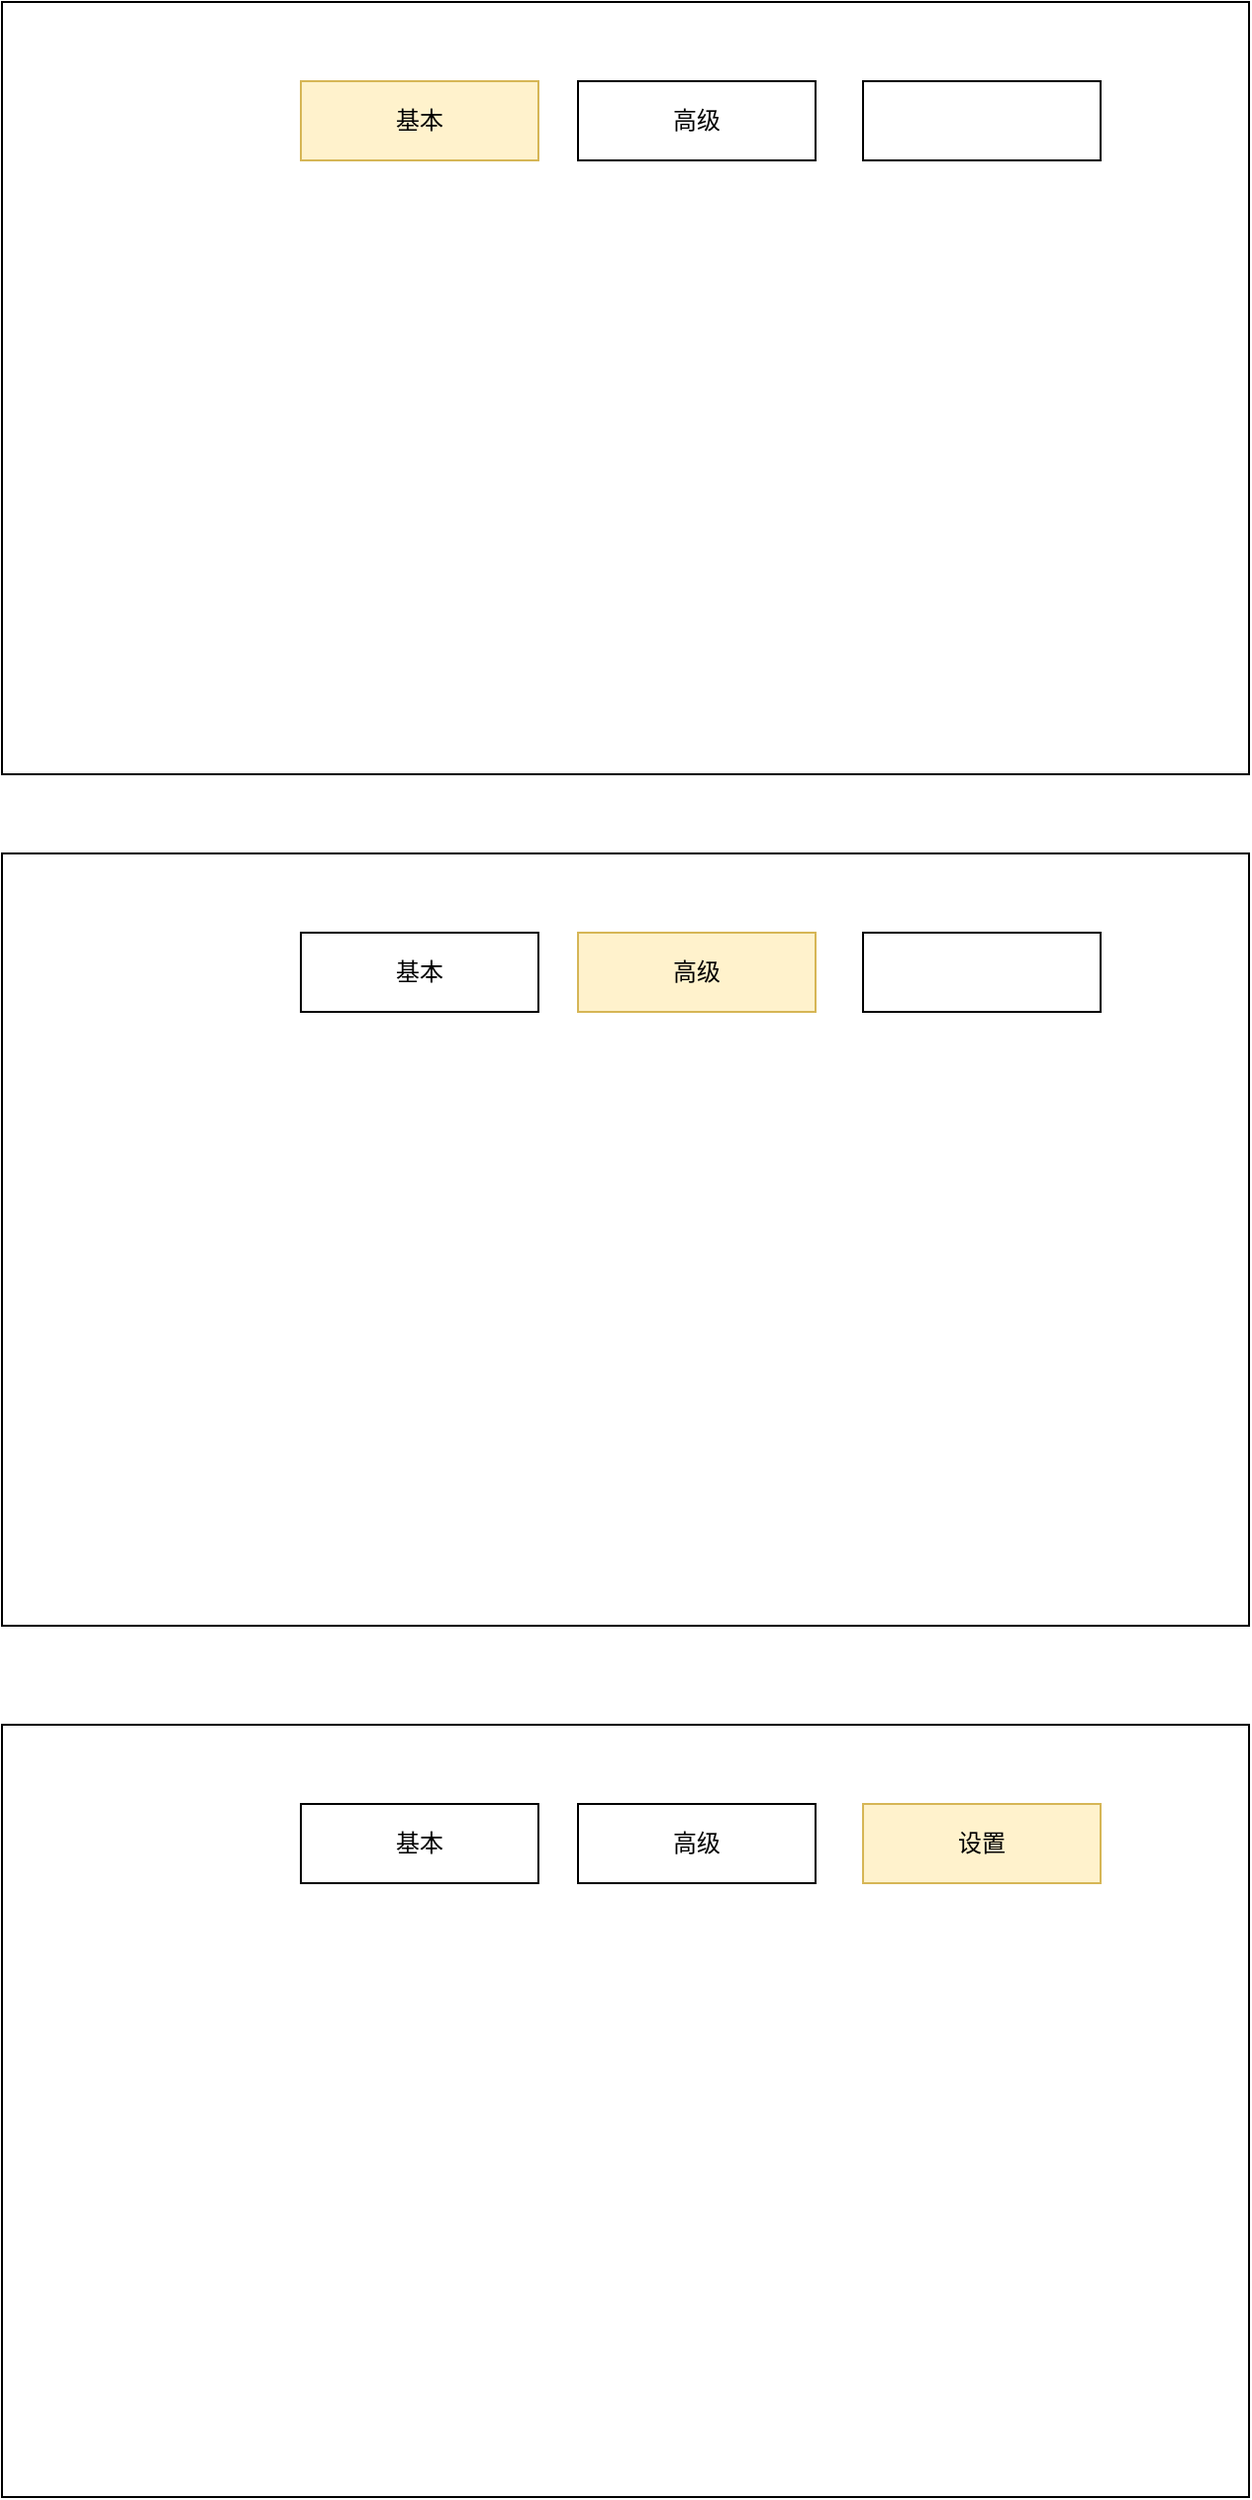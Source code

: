 <mxfile version="16.2.6" type="github">
  <diagram id="yux-Q8cDg1090Iv5K4Fr" name="Page-1">
    <mxGraphModel dx="1209" dy="741" grid="1" gridSize="10" guides="1" tooltips="1" connect="1" arrows="1" fold="1" page="1" pageScale="1" pageWidth="827" pageHeight="1169" math="0" shadow="0">
      <root>
        <mxCell id="0" />
        <mxCell id="1" parent="0" />
        <mxCell id="poA4AB7sZZYJ1vnn_bwK-1" value="" style="whiteSpace=wrap;html=1;imageAspect=1;imageWidth=24;imageHeight=24;fillOpacity=100;resizeHeight=0;resizeWidth=0;resizable=1;" vertex="1" parent="1">
          <mxGeometry x="99" y="110" width="630" height="390" as="geometry" />
        </mxCell>
        <mxCell id="poA4AB7sZZYJ1vnn_bwK-4" value="基本" style="rounded=0;whiteSpace=wrap;html=1;fillColor=#fff2cc;strokeColor=#d6b656;" vertex="1" parent="1">
          <mxGeometry x="250" y="150" width="120" height="40" as="geometry" />
        </mxCell>
        <mxCell id="poA4AB7sZZYJ1vnn_bwK-5" value="高级" style="rounded=0;whiteSpace=wrap;html=1;" vertex="1" parent="1">
          <mxGeometry x="390" y="150" width="120" height="40" as="geometry" />
        </mxCell>
        <mxCell id="poA4AB7sZZYJ1vnn_bwK-7" value="" style="rounded=0;whiteSpace=wrap;html=1;" vertex="1" parent="1">
          <mxGeometry x="534" y="150" width="120" height="40" as="geometry" />
        </mxCell>
        <mxCell id="poA4AB7sZZYJ1vnn_bwK-8" value="" style="whiteSpace=wrap;html=1;imageAspect=1;imageWidth=24;imageHeight=24;fillOpacity=100;resizeHeight=0;resizeWidth=0;resizable=1;" vertex="1" parent="1">
          <mxGeometry x="99" y="540" width="630" height="390" as="geometry" />
        </mxCell>
        <mxCell id="poA4AB7sZZYJ1vnn_bwK-9" value="基本" style="rounded=0;whiteSpace=wrap;html=1;" vertex="1" parent="1">
          <mxGeometry x="250" y="580" width="120" height="40" as="geometry" />
        </mxCell>
        <mxCell id="poA4AB7sZZYJ1vnn_bwK-10" value="高级" style="rounded=0;whiteSpace=wrap;html=1;fillColor=#fff2cc;strokeColor=#d6b656;" vertex="1" parent="1">
          <mxGeometry x="390" y="580" width="120" height="40" as="geometry" />
        </mxCell>
        <mxCell id="poA4AB7sZZYJ1vnn_bwK-11" value="" style="rounded=0;whiteSpace=wrap;html=1;" vertex="1" parent="1">
          <mxGeometry x="534" y="580" width="120" height="40" as="geometry" />
        </mxCell>
        <mxCell id="poA4AB7sZZYJ1vnn_bwK-12" value="" style="whiteSpace=wrap;html=1;imageAspect=1;imageWidth=24;imageHeight=24;fillOpacity=100;resizeHeight=0;resizeWidth=0;resizable=1;" vertex="1" parent="1">
          <mxGeometry x="99" y="980" width="630" height="390" as="geometry" />
        </mxCell>
        <mxCell id="poA4AB7sZZYJ1vnn_bwK-13" value="基本" style="rounded=0;whiteSpace=wrap;html=1;" vertex="1" parent="1">
          <mxGeometry x="250" y="1020" width="120" height="40" as="geometry" />
        </mxCell>
        <mxCell id="poA4AB7sZZYJ1vnn_bwK-14" value="高级" style="rounded=0;whiteSpace=wrap;html=1;" vertex="1" parent="1">
          <mxGeometry x="390" y="1020" width="120" height="40" as="geometry" />
        </mxCell>
        <mxCell id="poA4AB7sZZYJ1vnn_bwK-15" value="设置" style="rounded=0;whiteSpace=wrap;html=1;fillColor=#fff2cc;strokeColor=#d6b656;" vertex="1" parent="1">
          <mxGeometry x="534" y="1020" width="120" height="40" as="geometry" />
        </mxCell>
      </root>
    </mxGraphModel>
  </diagram>
</mxfile>
